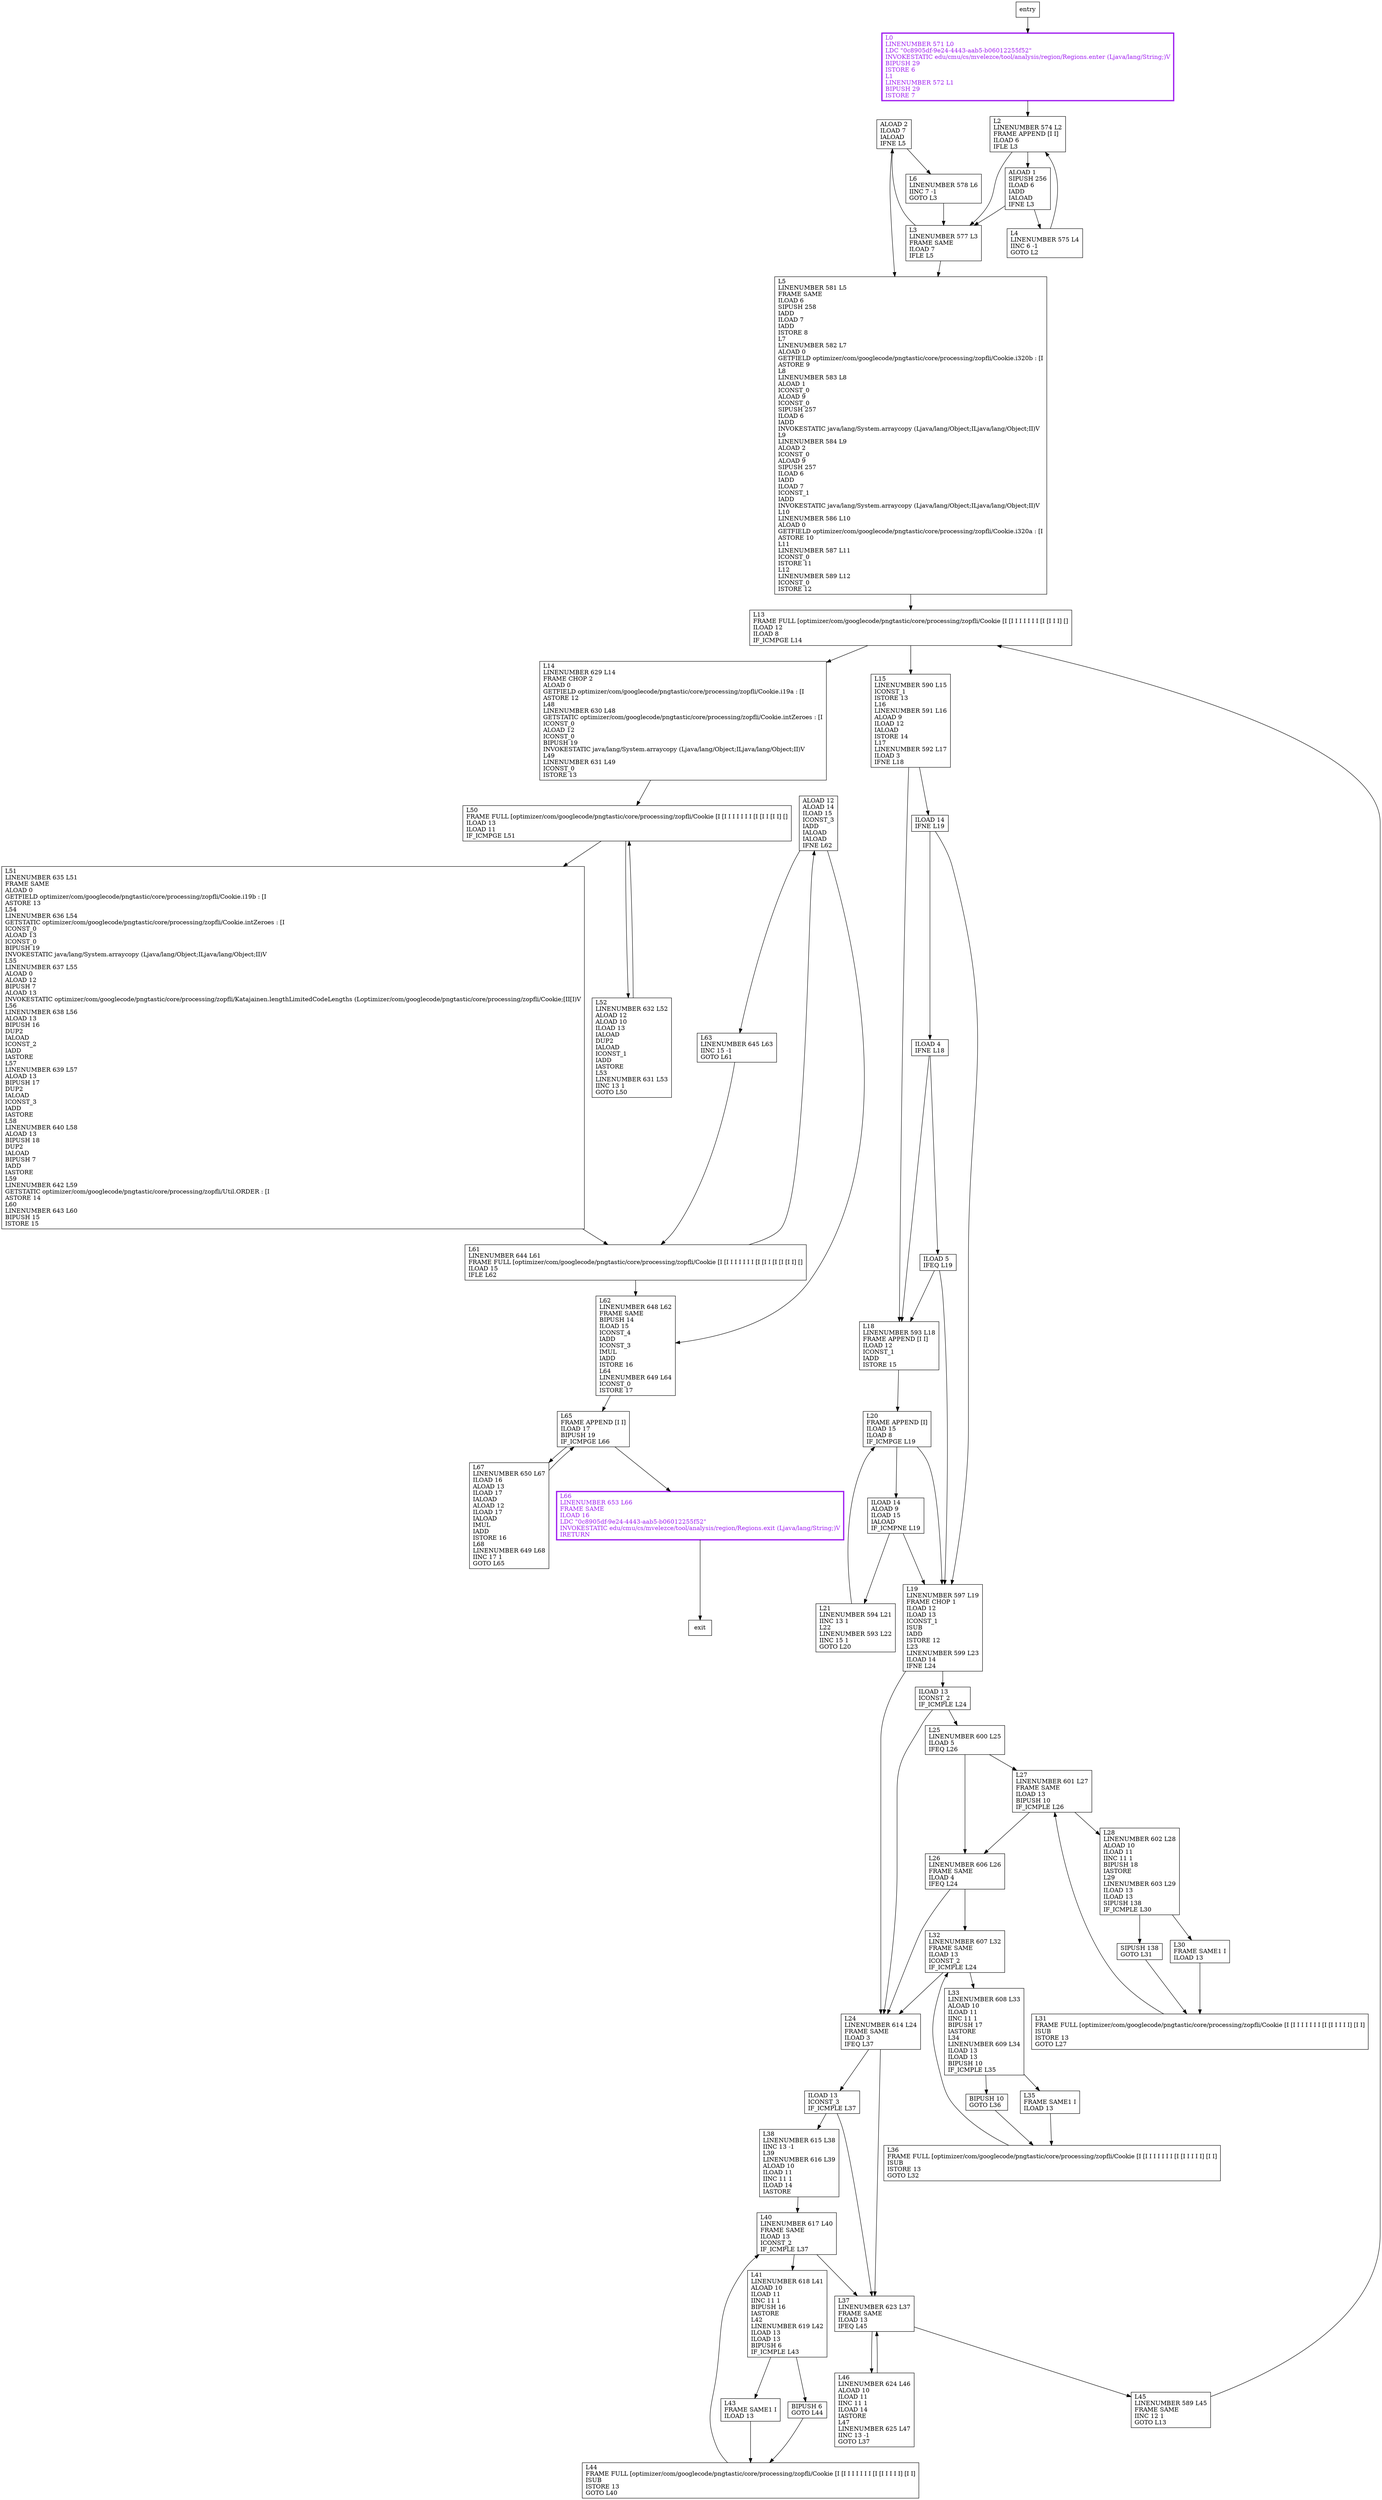 digraph simulateEncodeTree {
node [shape=record];
1292472219 [label="ALOAD 12\lALOAD 14\lILOAD 15\lICONST_3\lIADD\lIALOAD\lIALOAD\lIFNE L62\l"];
1166230227 [label="L44\lFRAME FULL [optimizer/com/googlecode/pngtastic/core/processing/zopfli/Cookie [I [I I I I I I I [I [I I I I I] [I I]\lISUB\lISTORE 13\lGOTO L40\l"];
638695843 [label="L31\lFRAME FULL [optimizer/com/googlecode/pngtastic/core/processing/zopfli/Cookie [I [I I I I I I I [I [I I I I I] [I I]\lISUB\lISTORE 13\lGOTO L27\l"];
951988316 [label="ALOAD 2\lILOAD 7\lIALOAD\lIFNE L5\l"];
564817260 [label="L28\lLINENUMBER 602 L28\lALOAD 10\lILOAD 11\lIINC 11 1\lBIPUSH 18\lIASTORE\lL29\lLINENUMBER 603 L29\lILOAD 13\lILOAD 13\lSIPUSH 138\lIF_ICMPLE L30\l"];
1088491512 [label="L19\lLINENUMBER 597 L19\lFRAME CHOP 1\lILOAD 12\lILOAD 13\lICONST_1\lISUB\lIADD\lISTORE 12\lL23\lLINENUMBER 599 L23\lILOAD 14\lIFNE L24\l"];
870322840 [label="L20\lFRAME APPEND [I]\lILOAD 15\lILOAD 8\lIF_ICMPGE L19\l"];
767511741 [label="L63\lLINENUMBER 645 L63\lIINC 15 -1\lGOTO L61\l"];
1445424568 [label="L13\lFRAME FULL [optimizer/com/googlecode/pngtastic/core/processing/zopfli/Cookie [I [I I I I I I I [I [I I I] []\lILOAD 12\lILOAD 8\lIF_ICMPGE L14\l"];
1648582256 [label="L2\lLINENUMBER 574 L2\lFRAME APPEND [I I]\lILOAD 6\lIFLE L3\l"];
1946111918 [label="L27\lLINENUMBER 601 L27\lFRAME SAME\lILOAD 13\lBIPUSH 10\lIF_ICMPLE L26\l"];
1411543296 [label="L32\lLINENUMBER 607 L32\lFRAME SAME\lILOAD 13\lICONST_2\lIF_ICMPLE L24\l"];
1530957251 [label="L62\lLINENUMBER 648 L62\lFRAME SAME\lBIPUSH 14\lILOAD 15\lICONST_4\lIADD\lICONST_3\lIMUL\lIADD\lISTORE 16\lL64\lLINENUMBER 649 L64\lICONST_0\lISTORE 17\l"];
307411297 [label="L45\lLINENUMBER 589 L45\lFRAME SAME\lIINC 12 1\lGOTO L13\l"];
842331982 [label="L15\lLINENUMBER 590 L15\lICONST_1\lISTORE 13\lL16\lLINENUMBER 591 L16\lALOAD 9\lILOAD 12\lIALOAD\lISTORE 14\lL17\lLINENUMBER 592 L17\lILOAD 3\lIFNE L18\l"];
194415222 [label="L30\lFRAME SAME1 I\lILOAD 13\l"];
365056339 [label="L40\lLINENUMBER 617 L40\lFRAME SAME\lILOAD 13\lICONST_2\lIF_ICMPLE L37\l"];
1800967368 [label="L33\lLINENUMBER 608 L33\lALOAD 10\lILOAD 11\lIINC 11 1\lBIPUSH 17\lIASTORE\lL34\lLINENUMBER 609 L34\lILOAD 13\lILOAD 13\lBIPUSH 10\lIF_ICMPLE L35\l"];
1262237002 [label="L25\lLINENUMBER 600 L25\lILOAD 5\lIFEQ L26\l"];
166536076 [label="L46\lLINENUMBER 624 L46\lALOAD 10\lILOAD 11\lIINC 11 1\lILOAD 14\lIASTORE\lL47\lLINENUMBER 625 L47\lIINC 13 -1\lGOTO L37\l"];
2029754983 [label="L26\lLINENUMBER 606 L26\lFRAME SAME\lILOAD 4\lIFEQ L24\l"];
1639765351 [label="L43\lFRAME SAME1 I\lILOAD 13\l"];
338887787 [label="L35\lFRAME SAME1 I\lILOAD 13\l"];
1061448687 [label="BIPUSH 10\lGOTO L36\l"];
1560379655 [label="L3\lLINENUMBER 577 L3\lFRAME SAME\lILOAD 7\lIFLE L5\l"];
702999333 [label="L4\lLINENUMBER 575 L4\lIINC 6 -1\lGOTO L2\l"];
478209179 [label="BIPUSH 6\lGOTO L44\l"];
2076249476 [label="L18\lLINENUMBER 593 L18\lFRAME APPEND [I I]\lILOAD 12\lICONST_1\lIADD\lISTORE 15\l"];
1591161296 [label="L14\lLINENUMBER 629 L14\lFRAME CHOP 2\lALOAD 0\lGETFIELD optimizer/com/googlecode/pngtastic/core/processing/zopfli/Cookie.i19a : [I\lASTORE 12\lL48\lLINENUMBER 630 L48\lGETSTATIC optimizer/com/googlecode/pngtastic/core/processing/zopfli/Cookie.intZeroes : [I\lICONST_0\lALOAD 12\lICONST_0\lBIPUSH 19\lINVOKESTATIC java/lang/System.arraycopy (Ljava/lang/Object;ILjava/lang/Object;II)V\lL49\lLINENUMBER 631 L49\lICONST_0\lISTORE 13\l"];
1467515503 [label="L37\lLINENUMBER 623 L37\lFRAME SAME\lILOAD 13\lIFEQ L45\l"];
1197721383 [label="L38\lLINENUMBER 615 L38\lIINC 13 -1\lL39\lLINENUMBER 616 L39\lALOAD 10\lILOAD 11\lIINC 11 1\lILOAD 14\lIASTORE\l"];
1917082298 [label="L41\lLINENUMBER 618 L41\lALOAD 10\lILOAD 11\lIINC 11 1\lBIPUSH 16\lIASTORE\lL42\lLINENUMBER 619 L42\lILOAD 13\lILOAD 13\lBIPUSH 6\lIF_ICMPLE L43\l"];
647973805 [label="L6\lLINENUMBER 578 L6\lIINC 7 -1\lGOTO L3\l"];
2117099736 [label="L67\lLINENUMBER 650 L67\lILOAD 16\lALOAD 13\lILOAD 17\lIALOAD\lALOAD 12\lILOAD 17\lIALOAD\lIMUL\lIADD\lISTORE 16\lL68\lLINENUMBER 649 L68\lIINC 17 1\lGOTO L65\l"];
548795052 [label="L61\lLINENUMBER 644 L61\lFRAME FULL [optimizer/com/googlecode/pngtastic/core/processing/zopfli/Cookie [I [I I I I I I I [I [I I [I [I [I I] []\lILOAD 15\lIFLE L62\l"];
912747546 [label="L50\lFRAME FULL [optimizer/com/googlecode/pngtastic/core/processing/zopfli/Cookie [I [I I I I I I I [I [I I [I I] []\lILOAD 13\lILOAD 11\lIF_ICMPGE L51\l"];
660595570 [label="ILOAD 14\lIFNE L19\l"];
837246227 [label="L24\lLINENUMBER 614 L24\lFRAME SAME\lILOAD 3\lIFEQ L37\l"];
1824322115 [label="ALOAD 1\lSIPUSH 256\lILOAD 6\lIADD\lIALOAD\lIFNE L3\l"];
865858182 [label="L5\lLINENUMBER 581 L5\lFRAME SAME\lILOAD 6\lSIPUSH 258\lIADD\lILOAD 7\lIADD\lISTORE 8\lL7\lLINENUMBER 582 L7\lALOAD 0\lGETFIELD optimizer/com/googlecode/pngtastic/core/processing/zopfli/Cookie.i320b : [I\lASTORE 9\lL8\lLINENUMBER 583 L8\lALOAD 1\lICONST_0\lALOAD 9\lICONST_0\lSIPUSH 257\lILOAD 6\lIADD\lINVOKESTATIC java/lang/System.arraycopy (Ljava/lang/Object;ILjava/lang/Object;II)V\lL9\lLINENUMBER 584 L9\lALOAD 2\lICONST_0\lALOAD 9\lSIPUSH 257\lILOAD 6\lIADD\lILOAD 7\lICONST_1\lIADD\lINVOKESTATIC java/lang/System.arraycopy (Ljava/lang/Object;ILjava/lang/Object;II)V\lL10\lLINENUMBER 586 L10\lALOAD 0\lGETFIELD optimizer/com/googlecode/pngtastic/core/processing/zopfli/Cookie.i320a : [I\lASTORE 10\lL11\lLINENUMBER 587 L11\lICONST_0\lISTORE 11\lL12\lLINENUMBER 589 L12\lICONST_0\lISTORE 12\l"];
1533330615 [label="ILOAD 13\lICONST_3\lIF_ICMPLE L37\l"];
691863815 [label="L65\lFRAME APPEND [I I]\lILOAD 17\lBIPUSH 19\lIF_ICMPGE L66\l"];
2117642238 [label="ILOAD 14\lALOAD 9\lILOAD 15\lIALOAD\lIF_ICMPNE L19\l"];
913242382 [label="L21\lLINENUMBER 594 L21\lIINC 13 1\lL22\lLINENUMBER 593 L22\lIINC 15 1\lGOTO L20\l"];
648315947 [label="ILOAD 5\lIFEQ L19\l"];
798622145 [label="SIPUSH 138\lGOTO L31\l"];
1459016715 [label="L52\lLINENUMBER 632 L52\lALOAD 12\lALOAD 10\lILOAD 13\lIALOAD\lDUP2\lIALOAD\lICONST_1\lIADD\lIASTORE\lL53\lLINENUMBER 631 L53\lIINC 13 1\lGOTO L50\l"];
2015999862 [label="L36\lFRAME FULL [optimizer/com/googlecode/pngtastic/core/processing/zopfli/Cookie [I [I I I I I I I [I [I I I I I] [I I]\lISUB\lISTORE 13\lGOTO L32\l"];
1374217958 [label="L51\lLINENUMBER 635 L51\lFRAME SAME\lALOAD 0\lGETFIELD optimizer/com/googlecode/pngtastic/core/processing/zopfli/Cookie.i19b : [I\lASTORE 13\lL54\lLINENUMBER 636 L54\lGETSTATIC optimizer/com/googlecode/pngtastic/core/processing/zopfli/Cookie.intZeroes : [I\lICONST_0\lALOAD 13\lICONST_0\lBIPUSH 19\lINVOKESTATIC java/lang/System.arraycopy (Ljava/lang/Object;ILjava/lang/Object;II)V\lL55\lLINENUMBER 637 L55\lALOAD 0\lALOAD 12\lBIPUSH 7\lALOAD 13\lINVOKESTATIC optimizer/com/googlecode/pngtastic/core/processing/zopfli/Katajainen.lengthLimitedCodeLengths (Loptimizer/com/googlecode/pngtastic/core/processing/zopfli/Cookie;[II[I)V\lL56\lLINENUMBER 638 L56\lALOAD 13\lBIPUSH 16\lDUP2\lIALOAD\lICONST_2\lIADD\lIASTORE\lL57\lLINENUMBER 639 L57\lALOAD 13\lBIPUSH 17\lDUP2\lIALOAD\lICONST_3\lIADD\lIASTORE\lL58\lLINENUMBER 640 L58\lALOAD 13\lBIPUSH 18\lDUP2\lIALOAD\lBIPUSH 7\lIADD\lIASTORE\lL59\lLINENUMBER 642 L59\lGETSTATIC optimizer/com/googlecode/pngtastic/core/processing/zopfli/Util.ORDER : [I\lASTORE 14\lL60\lLINENUMBER 643 L60\lBIPUSH 15\lISTORE 15\l"];
1434066477 [label="ILOAD 4\lIFNE L18\l"];
811562535 [label="L0\lLINENUMBER 571 L0\lLDC \"0c8905df-9e24-4443-aab5-b06012255f52\"\lINVOKESTATIC edu/cmu/cs/mvelezce/tool/analysis/region/Regions.enter (Ljava/lang/String;)V\lBIPUSH 29\lISTORE 6\lL1\lLINENUMBER 572 L1\lBIPUSH 29\lISTORE 7\l"];
173738886 [label="ILOAD 13\lICONST_2\lIF_ICMPLE L24\l"];
2143571436 [label="L66\lLINENUMBER 653 L66\lFRAME SAME\lILOAD 16\lLDC \"0c8905df-9e24-4443-aab5-b06012255f52\"\lINVOKESTATIC edu/cmu/cs/mvelezce/tool/analysis/region/Regions.exit (Ljava/lang/String;)V\lIRETURN\l"];
entry;
exit;
1292472219 -> 767511741;
1292472219 -> 1530957251;
1166230227 -> 365056339;
638695843 -> 1946111918;
951988316 -> 865858182;
951988316 -> 647973805;
564817260 -> 194415222;
564817260 -> 798622145;
1088491512 -> 837246227;
1088491512 -> 173738886;
870322840 -> 1088491512;
870322840 -> 2117642238;
767511741 -> 548795052;
1445424568 -> 842331982;
1445424568 -> 1591161296;
1648582256 -> 1560379655;
1648582256 -> 1824322115;
1946111918 -> 2029754983;
1946111918 -> 564817260;
1411543296 -> 1800967368;
1411543296 -> 837246227;
1530957251 -> 691863815;
307411297 -> 1445424568;
842331982 -> 660595570;
842331982 -> 2076249476;
194415222 -> 638695843;
365056339 -> 1467515503;
365056339 -> 1917082298;
1800967368 -> 1061448687;
1800967368 -> 338887787;
1262237002 -> 1946111918;
1262237002 -> 2029754983;
166536076 -> 1467515503;
2029754983 -> 1411543296;
2029754983 -> 837246227;
1639765351 -> 1166230227;
338887787 -> 2015999862;
1061448687 -> 2015999862;
entry -> 811562535;
1560379655 -> 865858182;
1560379655 -> 951988316;
702999333 -> 1648582256;
478209179 -> 1166230227;
2076249476 -> 870322840;
1591161296 -> 912747546;
1467515503 -> 307411297;
1467515503 -> 166536076;
1197721383 -> 365056339;
1917082298 -> 478209179;
1917082298 -> 1639765351;
647973805 -> 1560379655;
2117099736 -> 691863815;
548795052 -> 1292472219;
548795052 -> 1530957251;
912747546 -> 1459016715;
912747546 -> 1374217958;
660595570 -> 1088491512;
660595570 -> 1434066477;
837246227 -> 1533330615;
837246227 -> 1467515503;
1824322115 -> 1560379655;
1824322115 -> 702999333;
865858182 -> 1445424568;
1533330615 -> 1467515503;
1533330615 -> 1197721383;
691863815 -> 2117099736;
691863815 -> 2143571436;
2117642238 -> 1088491512;
2117642238 -> 913242382;
913242382 -> 870322840;
648315947 -> 1088491512;
648315947 -> 2076249476;
798622145 -> 638695843;
1459016715 -> 912747546;
2015999862 -> 1411543296;
1374217958 -> 548795052;
1434066477 -> 648315947;
1434066477 -> 2076249476;
811562535 -> 1648582256;
173738886 -> 1262237002;
173738886 -> 837246227;
2143571436 -> exit;
811562535[fontcolor="purple", penwidth=3, color="purple"];
2143571436[fontcolor="purple", penwidth=3, color="purple"];
}
